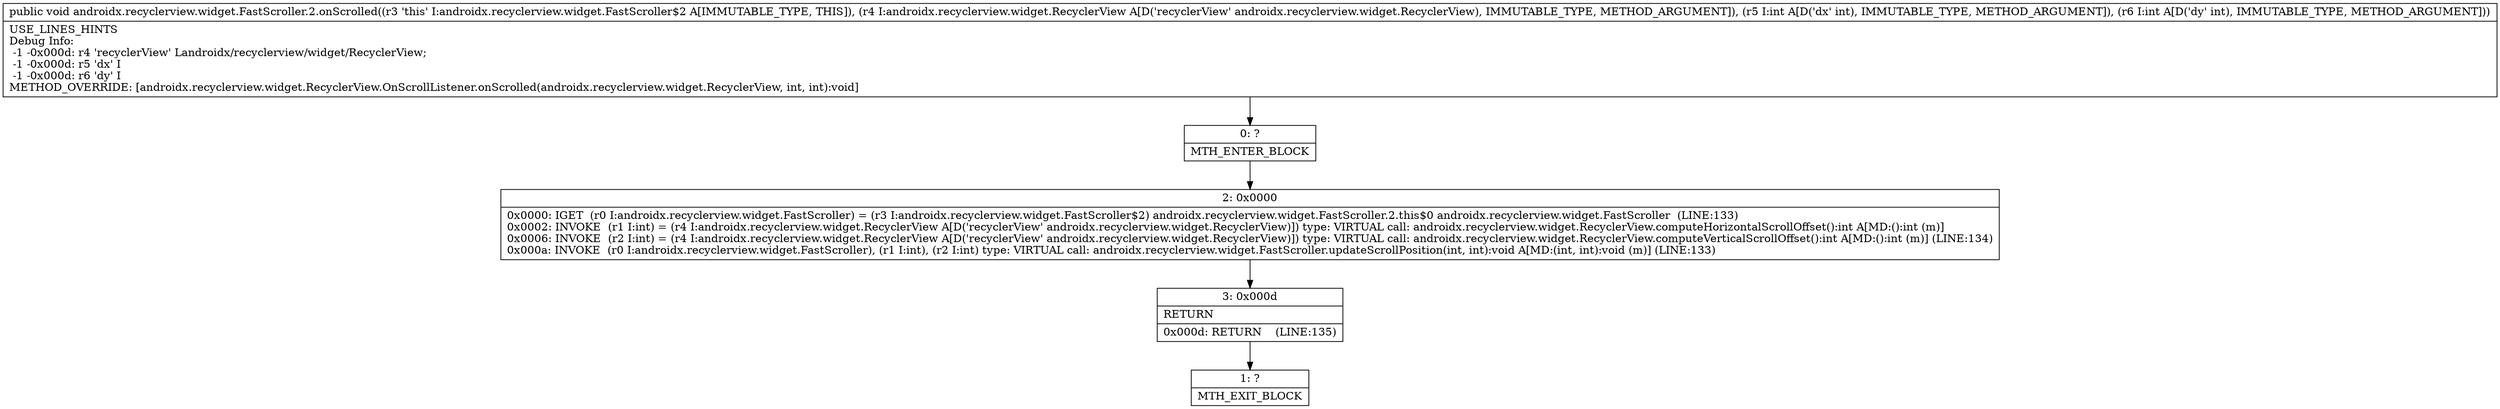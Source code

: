 digraph "CFG forandroidx.recyclerview.widget.FastScroller.2.onScrolled(Landroidx\/recyclerview\/widget\/RecyclerView;II)V" {
Node_0 [shape=record,label="{0\:\ ?|MTH_ENTER_BLOCK\l}"];
Node_2 [shape=record,label="{2\:\ 0x0000|0x0000: IGET  (r0 I:androidx.recyclerview.widget.FastScroller) = (r3 I:androidx.recyclerview.widget.FastScroller$2) androidx.recyclerview.widget.FastScroller.2.this$0 androidx.recyclerview.widget.FastScroller  (LINE:133)\l0x0002: INVOKE  (r1 I:int) = (r4 I:androidx.recyclerview.widget.RecyclerView A[D('recyclerView' androidx.recyclerview.widget.RecyclerView)]) type: VIRTUAL call: androidx.recyclerview.widget.RecyclerView.computeHorizontalScrollOffset():int A[MD:():int (m)]\l0x0006: INVOKE  (r2 I:int) = (r4 I:androidx.recyclerview.widget.RecyclerView A[D('recyclerView' androidx.recyclerview.widget.RecyclerView)]) type: VIRTUAL call: androidx.recyclerview.widget.RecyclerView.computeVerticalScrollOffset():int A[MD:():int (m)] (LINE:134)\l0x000a: INVOKE  (r0 I:androidx.recyclerview.widget.FastScroller), (r1 I:int), (r2 I:int) type: VIRTUAL call: androidx.recyclerview.widget.FastScroller.updateScrollPosition(int, int):void A[MD:(int, int):void (m)] (LINE:133)\l}"];
Node_3 [shape=record,label="{3\:\ 0x000d|RETURN\l|0x000d: RETURN    (LINE:135)\l}"];
Node_1 [shape=record,label="{1\:\ ?|MTH_EXIT_BLOCK\l}"];
MethodNode[shape=record,label="{public void androidx.recyclerview.widget.FastScroller.2.onScrolled((r3 'this' I:androidx.recyclerview.widget.FastScroller$2 A[IMMUTABLE_TYPE, THIS]), (r4 I:androidx.recyclerview.widget.RecyclerView A[D('recyclerView' androidx.recyclerview.widget.RecyclerView), IMMUTABLE_TYPE, METHOD_ARGUMENT]), (r5 I:int A[D('dx' int), IMMUTABLE_TYPE, METHOD_ARGUMENT]), (r6 I:int A[D('dy' int), IMMUTABLE_TYPE, METHOD_ARGUMENT]))  | USE_LINES_HINTS\lDebug Info:\l  \-1 \-0x000d: r4 'recyclerView' Landroidx\/recyclerview\/widget\/RecyclerView;\l  \-1 \-0x000d: r5 'dx' I\l  \-1 \-0x000d: r6 'dy' I\lMETHOD_OVERRIDE: [androidx.recyclerview.widget.RecyclerView.OnScrollListener.onScrolled(androidx.recyclerview.widget.RecyclerView, int, int):void]\l}"];
MethodNode -> Node_0;Node_0 -> Node_2;
Node_2 -> Node_3;
Node_3 -> Node_1;
}

